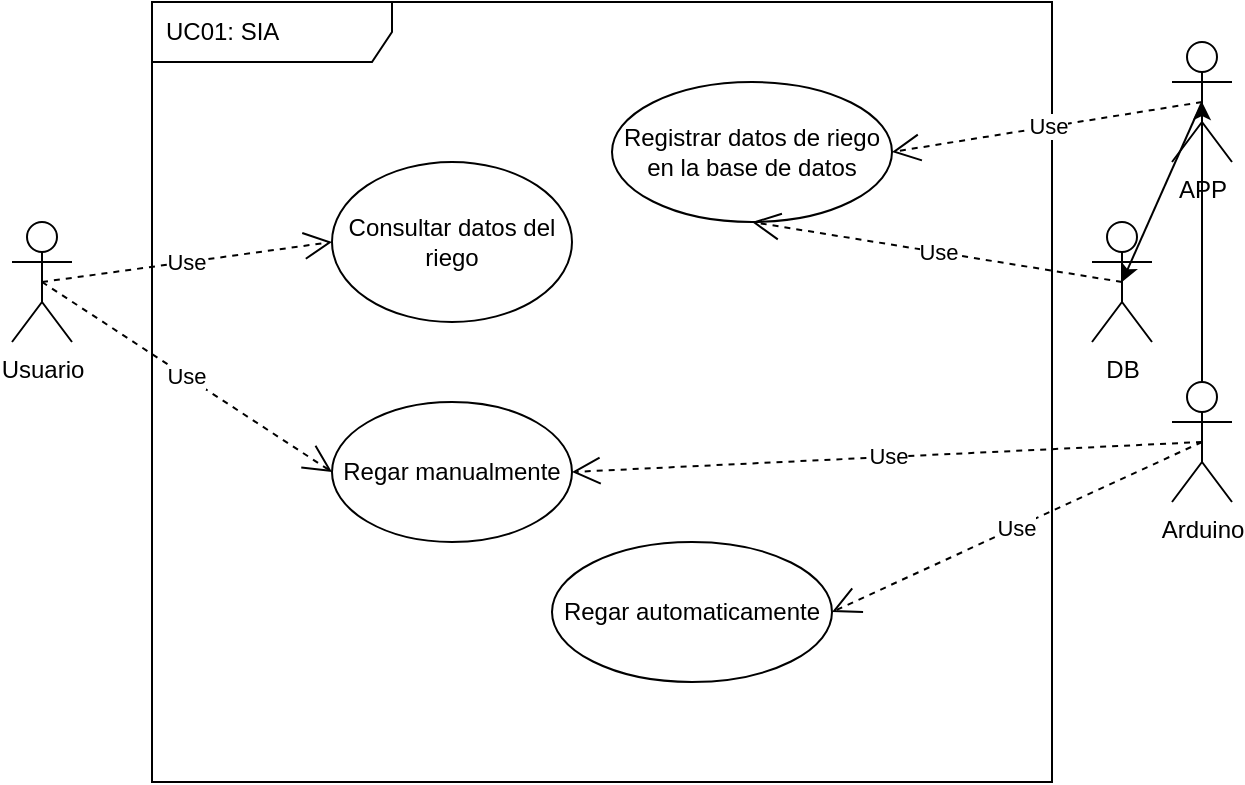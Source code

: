 <mxfile>
    <diagram id="_Y_dve3ekHVDtDZEjBDp" name="Page-1">
        <mxGraphModel dx="1040" dy="466" grid="1" gridSize="10" guides="1" tooltips="1" connect="1" arrows="1" fold="1" page="1" pageScale="1" pageWidth="850" pageHeight="1100" math="0" shadow="0">
            <root>
                <mxCell id="0"/>
                <mxCell id="1" parent="0"/>
                <mxCell id="2" value="UC01: SIA" style="shape=umlFrame;whiteSpace=wrap;html=1;width=120;height=30;boundedLbl=1;verticalAlign=middle;align=left;spacingLeft=5;" parent="1" vertex="1">
                    <mxGeometry x="230" y="110" width="450" height="390" as="geometry"/>
                </mxCell>
                <mxCell id="9" value="Registrar datos de riego en la base de datos" style="ellipse;whiteSpace=wrap;html=1;" parent="1" vertex="1">
                    <mxGeometry x="460" y="150" width="140" height="70" as="geometry"/>
                </mxCell>
                <mxCell id="11" value="Usuario" style="shape=umlActor;verticalLabelPosition=bottom;verticalAlign=top;html=1;" parent="1" vertex="1">
                    <mxGeometry x="160" y="220" width="30" height="60" as="geometry"/>
                </mxCell>
                <mxCell id="51" style="edgeStyle=none;html=1;exitX=0.5;exitY=0.5;exitDx=0;exitDy=0;exitPerimeter=0;entryX=0.5;entryY=0.5;entryDx=0;entryDy=0;entryPerimeter=0;" edge="1" parent="1" source="20" target="41">
                    <mxGeometry relative="1" as="geometry"/>
                </mxCell>
                <mxCell id="20" value="Arduino" style="shape=umlActor;verticalLabelPosition=bottom;verticalAlign=top;html=1;" parent="1" vertex="1">
                    <mxGeometry x="740" y="300" width="30" height="60" as="geometry"/>
                </mxCell>
                <mxCell id="25" value="Consultar datos del riego" style="ellipse;whiteSpace=wrap;html=1;" parent="1" vertex="1">
                    <mxGeometry x="320" y="190" width="120" height="80" as="geometry"/>
                </mxCell>
                <mxCell id="27" value="Regar manualmente" style="ellipse;whiteSpace=wrap;html=1;" parent="1" vertex="1">
                    <mxGeometry x="320" y="310" width="120" height="70" as="geometry"/>
                </mxCell>
                <mxCell id="29" value="Regar automaticamente" style="ellipse;whiteSpace=wrap;html=1;" parent="1" vertex="1">
                    <mxGeometry x="430" y="380" width="140" height="70" as="geometry"/>
                </mxCell>
                <mxCell id="32" value="Use" style="endArrow=open;endSize=12;dashed=1;html=1;exitX=0.5;exitY=0.5;exitDx=0;exitDy=0;exitPerimeter=0;entryX=0;entryY=0.5;entryDx=0;entryDy=0;" parent="1" source="11" target="25" edge="1">
                    <mxGeometry width="160" relative="1" as="geometry">
                        <mxPoint x="150" y="390" as="sourcePoint"/>
                        <mxPoint x="310" y="390" as="targetPoint"/>
                    </mxGeometry>
                </mxCell>
                <mxCell id="33" value="Use" style="endArrow=open;endSize=12;dashed=1;html=1;exitX=0.5;exitY=0.5;exitDx=0;exitDy=0;exitPerimeter=0;entryX=0;entryY=0.5;entryDx=0;entryDy=0;" parent="1" source="11" target="27" edge="1">
                    <mxGeometry width="160" relative="1" as="geometry">
                        <mxPoint x="100" y="410" as="sourcePoint"/>
                        <mxPoint x="260" y="410" as="targetPoint"/>
                    </mxGeometry>
                </mxCell>
                <mxCell id="35" value="Use" style="endArrow=open;endSize=12;dashed=1;html=1;exitX=0.5;exitY=0.5;exitDx=0;exitDy=0;exitPerimeter=0;entryX=1;entryY=0.5;entryDx=0;entryDy=0;" parent="1" source="20" target="29" edge="1">
                    <mxGeometry width="160" relative="1" as="geometry">
                        <mxPoint x="670" y="320" as="sourcePoint"/>
                        <mxPoint x="830" y="320" as="targetPoint"/>
                    </mxGeometry>
                </mxCell>
                <mxCell id="40" value="Use" style="endArrow=open;endSize=12;dashed=1;html=1;exitX=0.5;exitY=0.5;exitDx=0;exitDy=0;exitPerimeter=0;entryX=1;entryY=0.5;entryDx=0;entryDy=0;" parent="1" source="20" target="27" edge="1">
                    <mxGeometry width="160" relative="1" as="geometry">
                        <mxPoint x="765" y="230" as="sourcePoint"/>
                        <mxPoint x="425" y="230" as="targetPoint"/>
                    </mxGeometry>
                </mxCell>
                <mxCell id="49" style="edgeStyle=none;html=1;exitX=0.5;exitY=0.5;exitDx=0;exitDy=0;exitPerimeter=0;entryX=0.5;entryY=0.5;entryDx=0;entryDy=0;entryPerimeter=0;" edge="1" parent="1" source="41" target="44">
                    <mxGeometry relative="1" as="geometry"/>
                </mxCell>
                <mxCell id="41" value="APP" style="shape=umlActor;verticalLabelPosition=bottom;verticalAlign=top;html=1;" vertex="1" parent="1">
                    <mxGeometry x="740" y="130" width="30" height="60" as="geometry"/>
                </mxCell>
                <mxCell id="42" value="Use" style="endArrow=open;endSize=12;dashed=1;html=1;exitX=0.5;exitY=0.5;exitDx=0;exitDy=0;exitPerimeter=0;entryX=1;entryY=0.5;entryDx=0;entryDy=0;" edge="1" parent="1" source="41" target="9">
                    <mxGeometry width="160" relative="1" as="geometry">
                        <mxPoint x="765" y="230" as="sourcePoint"/>
                        <mxPoint x="580" y="425" as="targetPoint"/>
                    </mxGeometry>
                </mxCell>
                <mxCell id="44" value="DB" style="shape=umlActor;verticalLabelPosition=bottom;verticalAlign=top;html=1;" vertex="1" parent="1">
                    <mxGeometry x="700" y="220" width="30" height="60" as="geometry"/>
                </mxCell>
                <mxCell id="47" value="Use" style="endArrow=open;endSize=12;dashed=1;html=1;exitX=0.5;exitY=0.5;exitDx=0;exitDy=0;exitPerimeter=0;entryX=0.5;entryY=1;entryDx=0;entryDy=0;" edge="1" parent="1" source="44" target="9">
                    <mxGeometry width="160" relative="1" as="geometry">
                        <mxPoint x="765" y="170" as="sourcePoint"/>
                        <mxPoint x="630" y="205" as="targetPoint"/>
                    </mxGeometry>
                </mxCell>
            </root>
        </mxGraphModel>
    </diagram>
</mxfile>